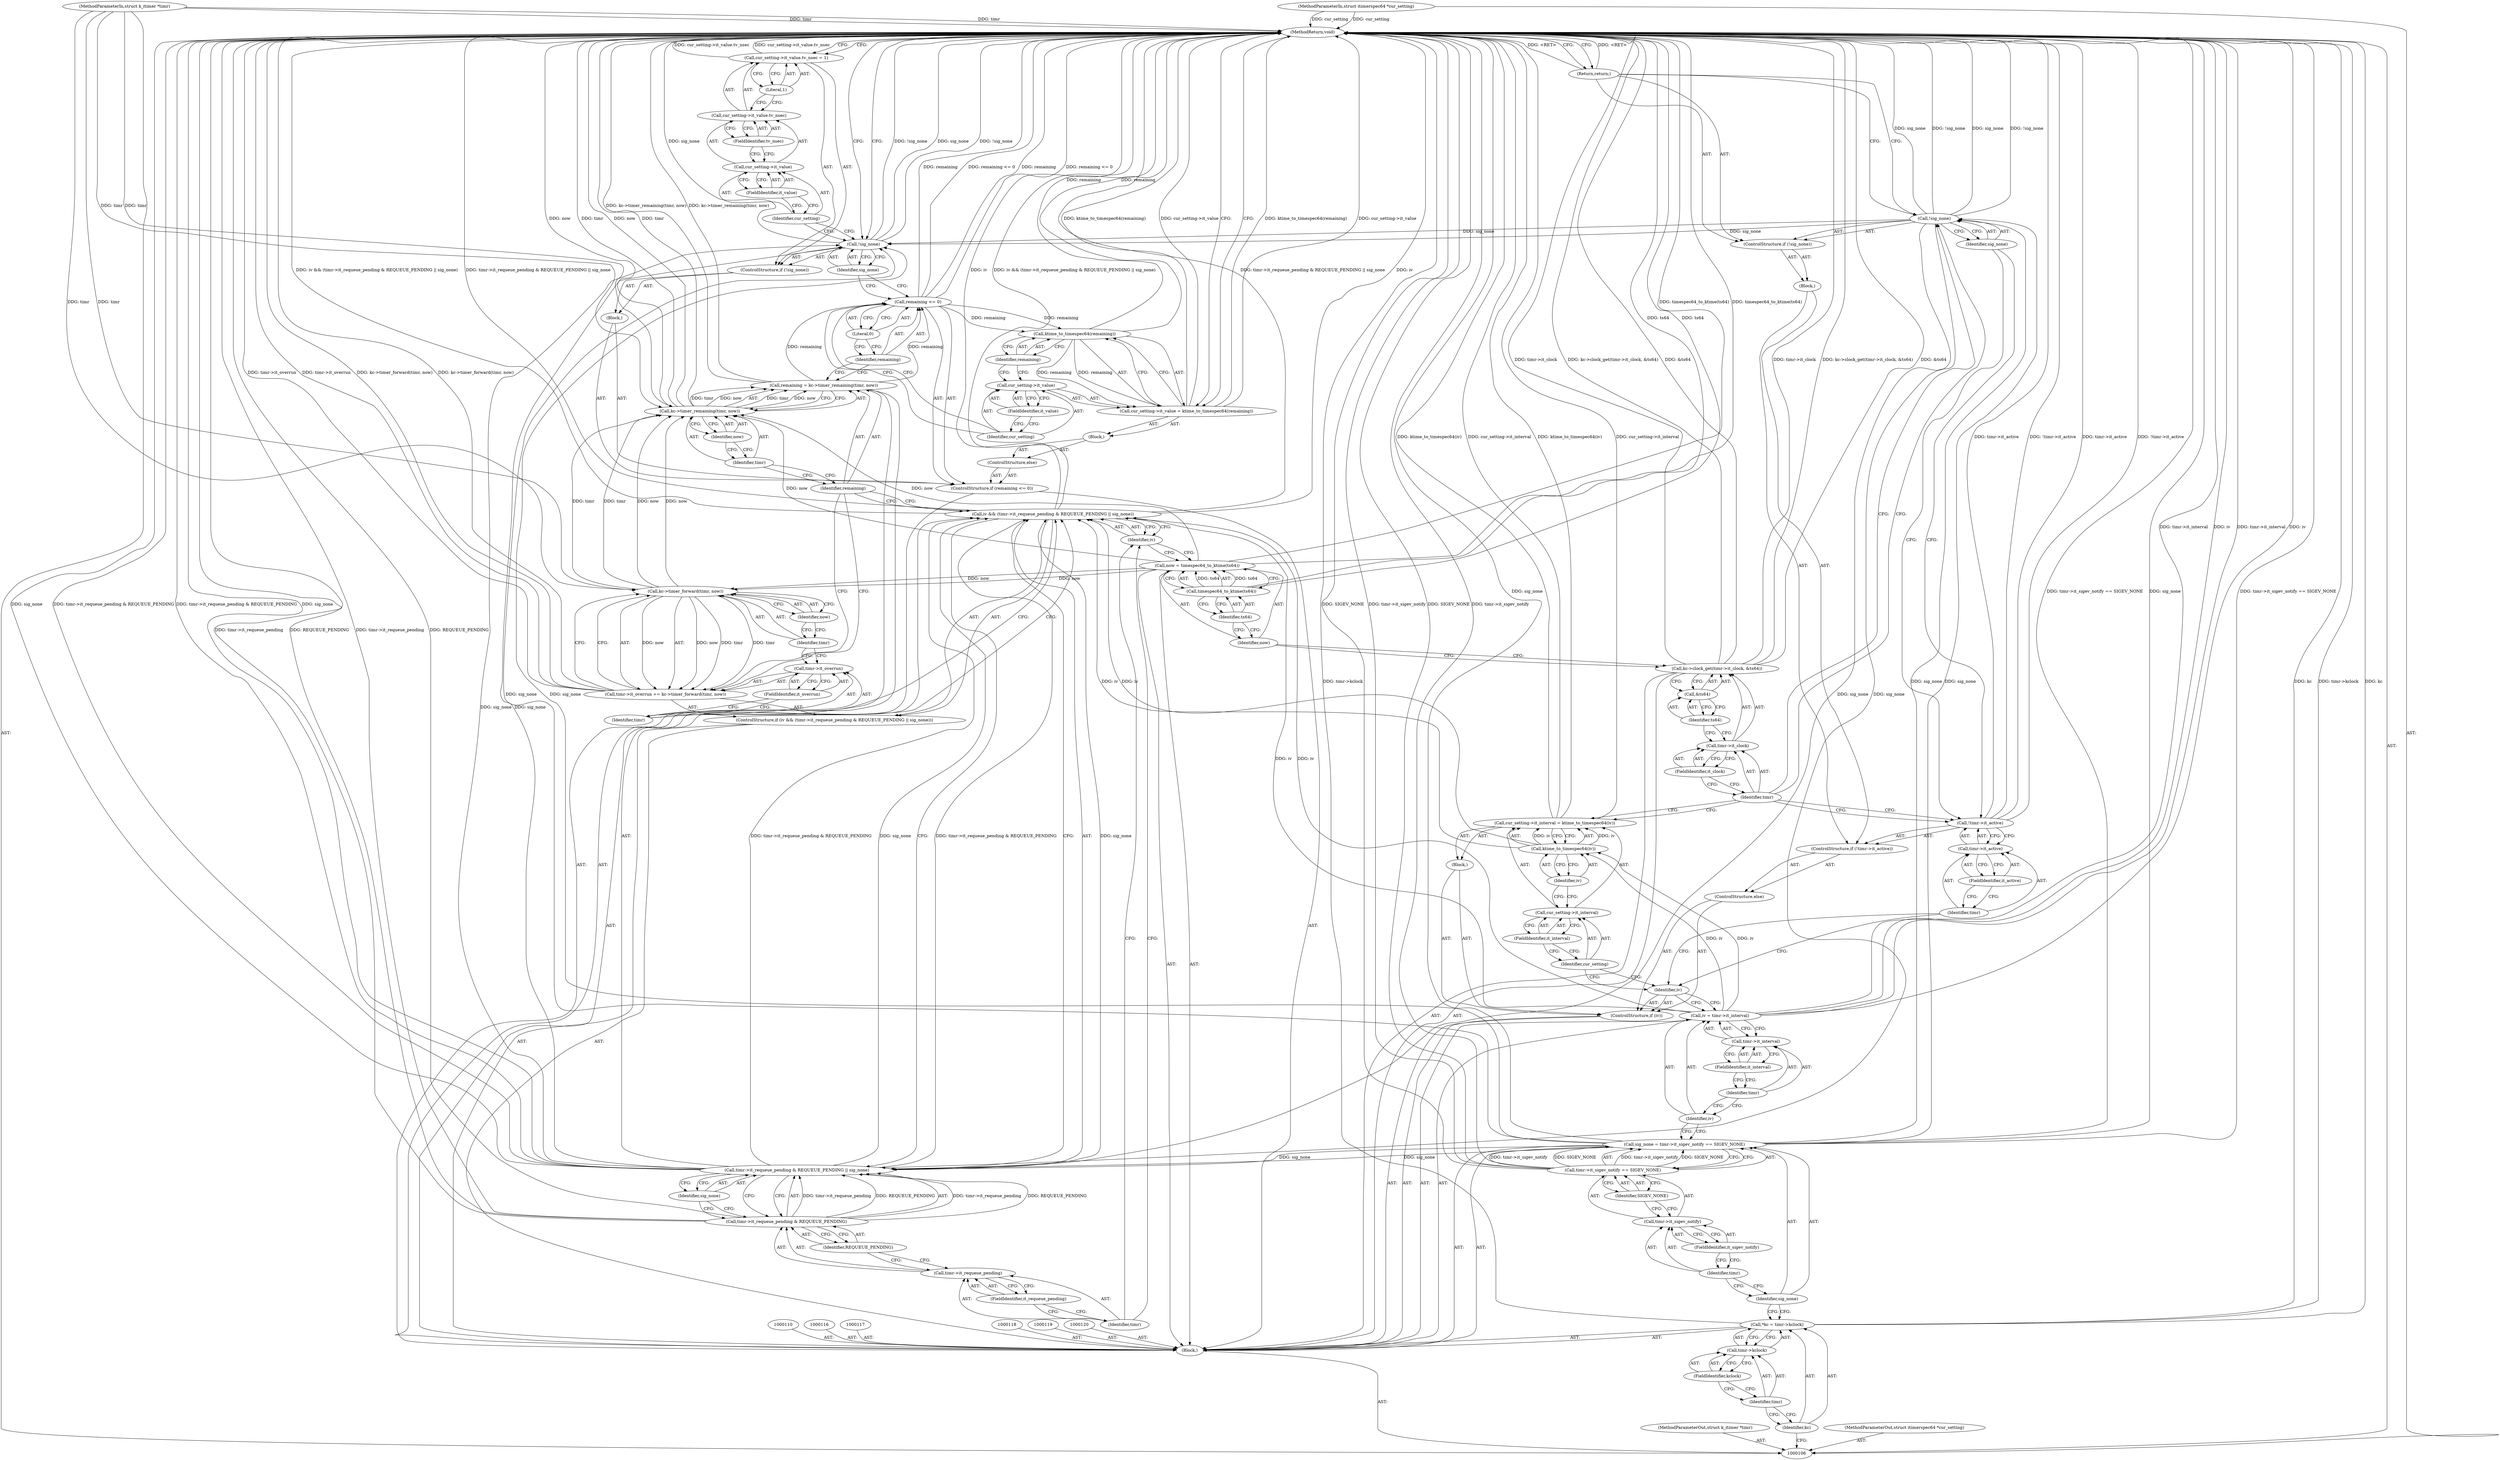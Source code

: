 digraph "0_linux_cef31d9af908243421258f1df35a4a644604efbe" {
"1000208" [label="(MethodReturn,void)"];
"1000107" [label="(MethodParameterIn,struct k_itimer *timr)"];
"1000295" [label="(MethodParameterOut,struct k_itimer *timr)"];
"1000108" [label="(MethodParameterIn,struct itimerspec64 *cur_setting)"];
"1000296" [label="(MethodParameterOut,struct itimerspec64 *cur_setting)"];
"1000133" [label="(ControlStructure,if (iv))"];
"1000134" [label="(Identifier,iv)"];
"1000135" [label="(Block,)"];
"1000139" [label="(FieldIdentifier,it_interval)"];
"1000136" [label="(Call,cur_setting->it_interval = ktime_to_timespec64(iv))"];
"1000137" [label="(Call,cur_setting->it_interval)"];
"1000138" [label="(Identifier,cur_setting)"];
"1000140" [label="(Call,ktime_to_timespec64(iv))"];
"1000141" [label="(Identifier,iv)"];
"1000144" [label="(Call,!timr->it_active)"];
"1000145" [label="(Call,timr->it_active)"];
"1000146" [label="(Identifier,timr)"];
"1000147" [label="(FieldIdentifier,it_active)"];
"1000142" [label="(ControlStructure,else)"];
"1000148" [label="(Block,)"];
"1000143" [label="(ControlStructure,if (!timr->it_active))"];
"1000149" [label="(ControlStructure,if (!sig_none))"];
"1000150" [label="(Call,!sig_none)"];
"1000151" [label="(Identifier,sig_none)"];
"1000109" [label="(Block,)"];
"1000152" [label="(Return,return;)"];
"1000153" [label="(Call,kc->clock_get(timr->it_clock, &ts64))"];
"1000154" [label="(Call,timr->it_clock)"];
"1000155" [label="(Identifier,timr)"];
"1000156" [label="(FieldIdentifier,it_clock)"];
"1000157" [label="(Call,&ts64)"];
"1000158" [label="(Identifier,ts64)"];
"1000159" [label="(Call,now = timespec64_to_ktime(ts64))"];
"1000160" [label="(Identifier,now)"];
"1000162" [label="(Identifier,ts64)"];
"1000161" [label="(Call,timespec64_to_ktime(ts64))"];
"1000111" [label="(Call,*kc = timr->kclock)"];
"1000112" [label="(Identifier,kc)"];
"1000113" [label="(Call,timr->kclock)"];
"1000114" [label="(Identifier,timr)"];
"1000115" [label="(FieldIdentifier,kclock)"];
"1000163" [label="(ControlStructure,if (iv && (timr->it_requeue_pending & REQUEUE_PENDING || sig_none)))"];
"1000166" [label="(Call,timr->it_requeue_pending & REQUEUE_PENDING || sig_none)"];
"1000167" [label="(Call,timr->it_requeue_pending & REQUEUE_PENDING)"];
"1000168" [label="(Call,timr->it_requeue_pending)"];
"1000169" [label="(Identifier,timr)"];
"1000170" [label="(FieldIdentifier,it_requeue_pending)"];
"1000171" [label="(Identifier,REQUEUE_PENDING)"];
"1000164" [label="(Call,iv && (timr->it_requeue_pending & REQUEUE_PENDING || sig_none))"];
"1000165" [label="(Identifier,iv)"];
"1000172" [label="(Identifier,sig_none)"];
"1000173" [label="(Call,timr->it_overrun += kc->timer_forward(timr, now))"];
"1000174" [label="(Call,timr->it_overrun)"];
"1000175" [label="(Identifier,timr)"];
"1000177" [label="(Call,kc->timer_forward(timr, now))"];
"1000178" [label="(Identifier,timr)"];
"1000179" [label="(Identifier,now)"];
"1000176" [label="(FieldIdentifier,it_overrun)"];
"1000180" [label="(Call,remaining = kc->timer_remaining(timr, now))"];
"1000181" [label="(Identifier,remaining)"];
"1000182" [label="(Call,kc->timer_remaining(timr, now))"];
"1000183" [label="(Identifier,timr)"];
"1000184" [label="(Identifier,now)"];
"1000185" [label="(ControlStructure,if (remaining <= 0))"];
"1000188" [label="(Literal,0)"];
"1000189" [label="(Block,)"];
"1000186" [label="(Call,remaining <= 0)"];
"1000187" [label="(Identifier,remaining)"];
"1000190" [label="(ControlStructure,if (!sig_none))"];
"1000191" [label="(Call,!sig_none)"];
"1000192" [label="(Identifier,sig_none)"];
"1000197" [label="(FieldIdentifier,it_value)"];
"1000198" [label="(FieldIdentifier,tv_nsec)"];
"1000193" [label="(Call,cur_setting->it_value.tv_nsec = 1)"];
"1000194" [label="(Call,cur_setting->it_value.tv_nsec)"];
"1000195" [label="(Call,cur_setting->it_value)"];
"1000196" [label="(Identifier,cur_setting)"];
"1000199" [label="(Literal,1)"];
"1000200" [label="(ControlStructure,else)"];
"1000201" [label="(Block,)"];
"1000205" [label="(FieldIdentifier,it_value)"];
"1000202" [label="(Call,cur_setting->it_value = ktime_to_timespec64(remaining))"];
"1000203" [label="(Call,cur_setting->it_value)"];
"1000204" [label="(Identifier,cur_setting)"];
"1000206" [label="(Call,ktime_to_timespec64(remaining))"];
"1000207" [label="(Identifier,remaining)"];
"1000121" [label="(Call,sig_none = timr->it_sigev_notify == SIGEV_NONE)"];
"1000122" [label="(Identifier,sig_none)"];
"1000123" [label="(Call,timr->it_sigev_notify == SIGEV_NONE)"];
"1000124" [label="(Call,timr->it_sigev_notify)"];
"1000125" [label="(Identifier,timr)"];
"1000126" [label="(FieldIdentifier,it_sigev_notify)"];
"1000127" [label="(Identifier,SIGEV_NONE)"];
"1000132" [label="(FieldIdentifier,it_interval)"];
"1000128" [label="(Call,iv = timr->it_interval)"];
"1000129" [label="(Identifier,iv)"];
"1000130" [label="(Call,timr->it_interval)"];
"1000131" [label="(Identifier,timr)"];
"1000208" -> "1000106"  [label="AST: "];
"1000208" -> "1000152"  [label="CFG: "];
"1000208" -> "1000193"  [label="CFG: "];
"1000208" -> "1000191"  [label="CFG: "];
"1000208" -> "1000202"  [label="CFG: "];
"1000193" -> "1000208"  [label="DDG: cur_setting->it_value.tv_nsec"];
"1000108" -> "1000208"  [label="DDG: cur_setting"];
"1000153" -> "1000208"  [label="DDG: &ts64"];
"1000153" -> "1000208"  [label="DDG: timr->it_clock"];
"1000153" -> "1000208"  [label="DDG: kc->clock_get(timr->it_clock, &ts64)"];
"1000111" -> "1000208"  [label="DDG: kc"];
"1000111" -> "1000208"  [label="DDG: timr->kclock"];
"1000161" -> "1000208"  [label="DDG: ts64"];
"1000180" -> "1000208"  [label="DDG: kc->timer_remaining(timr, now)"];
"1000167" -> "1000208"  [label="DDG: timr->it_requeue_pending"];
"1000167" -> "1000208"  [label="DDG: REQUEUE_PENDING"];
"1000128" -> "1000208"  [label="DDG: timr->it_interval"];
"1000128" -> "1000208"  [label="DDG: iv"];
"1000164" -> "1000208"  [label="DDG: iv && (timr->it_requeue_pending & REQUEUE_PENDING || sig_none)"];
"1000164" -> "1000208"  [label="DDG: timr->it_requeue_pending & REQUEUE_PENDING || sig_none"];
"1000164" -> "1000208"  [label="DDG: iv"];
"1000186" -> "1000208"  [label="DDG: remaining <= 0"];
"1000186" -> "1000208"  [label="DDG: remaining"];
"1000166" -> "1000208"  [label="DDG: sig_none"];
"1000166" -> "1000208"  [label="DDG: timr->it_requeue_pending & REQUEUE_PENDING"];
"1000107" -> "1000208"  [label="DDG: timr"];
"1000150" -> "1000208"  [label="DDG: sig_none"];
"1000150" -> "1000208"  [label="DDG: !sig_none"];
"1000202" -> "1000208"  [label="DDG: ktime_to_timespec64(remaining)"];
"1000202" -> "1000208"  [label="DDG: cur_setting->it_value"];
"1000121" -> "1000208"  [label="DDG: timr->it_sigev_notify == SIGEV_NONE"];
"1000121" -> "1000208"  [label="DDG: sig_none"];
"1000136" -> "1000208"  [label="DDG: ktime_to_timespec64(iv)"];
"1000136" -> "1000208"  [label="DDG: cur_setting->it_interval"];
"1000182" -> "1000208"  [label="DDG: now"];
"1000182" -> "1000208"  [label="DDG: timr"];
"1000144" -> "1000208"  [label="DDG: !timr->it_active"];
"1000144" -> "1000208"  [label="DDG: timr->it_active"];
"1000191" -> "1000208"  [label="DDG: !sig_none"];
"1000191" -> "1000208"  [label="DDG: sig_none"];
"1000206" -> "1000208"  [label="DDG: remaining"];
"1000123" -> "1000208"  [label="DDG: SIGEV_NONE"];
"1000123" -> "1000208"  [label="DDG: timr->it_sigev_notify"];
"1000173" -> "1000208"  [label="DDG: kc->timer_forward(timr, now)"];
"1000173" -> "1000208"  [label="DDG: timr->it_overrun"];
"1000159" -> "1000208"  [label="DDG: timespec64_to_ktime(ts64)"];
"1000152" -> "1000208"  [label="DDG: <RET>"];
"1000107" -> "1000106"  [label="AST: "];
"1000107" -> "1000208"  [label="DDG: timr"];
"1000107" -> "1000177"  [label="DDG: timr"];
"1000107" -> "1000182"  [label="DDG: timr"];
"1000295" -> "1000106"  [label="AST: "];
"1000108" -> "1000106"  [label="AST: "];
"1000108" -> "1000208"  [label="DDG: cur_setting"];
"1000296" -> "1000106"  [label="AST: "];
"1000133" -> "1000109"  [label="AST: "];
"1000134" -> "1000133"  [label="AST: "];
"1000135" -> "1000133"  [label="AST: "];
"1000142" -> "1000133"  [label="AST: "];
"1000134" -> "1000133"  [label="AST: "];
"1000134" -> "1000128"  [label="CFG: "];
"1000138" -> "1000134"  [label="CFG: "];
"1000146" -> "1000134"  [label="CFG: "];
"1000135" -> "1000133"  [label="AST: "];
"1000136" -> "1000135"  [label="AST: "];
"1000139" -> "1000137"  [label="AST: "];
"1000139" -> "1000138"  [label="CFG: "];
"1000137" -> "1000139"  [label="CFG: "];
"1000136" -> "1000135"  [label="AST: "];
"1000136" -> "1000140"  [label="CFG: "];
"1000137" -> "1000136"  [label="AST: "];
"1000140" -> "1000136"  [label="AST: "];
"1000155" -> "1000136"  [label="CFG: "];
"1000136" -> "1000208"  [label="DDG: ktime_to_timespec64(iv)"];
"1000136" -> "1000208"  [label="DDG: cur_setting->it_interval"];
"1000140" -> "1000136"  [label="DDG: iv"];
"1000137" -> "1000136"  [label="AST: "];
"1000137" -> "1000139"  [label="CFG: "];
"1000138" -> "1000137"  [label="AST: "];
"1000139" -> "1000137"  [label="AST: "];
"1000141" -> "1000137"  [label="CFG: "];
"1000138" -> "1000137"  [label="AST: "];
"1000138" -> "1000134"  [label="CFG: "];
"1000139" -> "1000138"  [label="CFG: "];
"1000140" -> "1000136"  [label="AST: "];
"1000140" -> "1000141"  [label="CFG: "];
"1000141" -> "1000140"  [label="AST: "];
"1000136" -> "1000140"  [label="CFG: "];
"1000140" -> "1000136"  [label="DDG: iv"];
"1000128" -> "1000140"  [label="DDG: iv"];
"1000140" -> "1000164"  [label="DDG: iv"];
"1000141" -> "1000140"  [label="AST: "];
"1000141" -> "1000137"  [label="CFG: "];
"1000140" -> "1000141"  [label="CFG: "];
"1000144" -> "1000143"  [label="AST: "];
"1000144" -> "1000145"  [label="CFG: "];
"1000145" -> "1000144"  [label="AST: "];
"1000151" -> "1000144"  [label="CFG: "];
"1000155" -> "1000144"  [label="CFG: "];
"1000144" -> "1000208"  [label="DDG: !timr->it_active"];
"1000144" -> "1000208"  [label="DDG: timr->it_active"];
"1000145" -> "1000144"  [label="AST: "];
"1000145" -> "1000147"  [label="CFG: "];
"1000146" -> "1000145"  [label="AST: "];
"1000147" -> "1000145"  [label="AST: "];
"1000144" -> "1000145"  [label="CFG: "];
"1000146" -> "1000145"  [label="AST: "];
"1000146" -> "1000134"  [label="CFG: "];
"1000147" -> "1000146"  [label="CFG: "];
"1000147" -> "1000145"  [label="AST: "];
"1000147" -> "1000146"  [label="CFG: "];
"1000145" -> "1000147"  [label="CFG: "];
"1000142" -> "1000133"  [label="AST: "];
"1000143" -> "1000142"  [label="AST: "];
"1000148" -> "1000143"  [label="AST: "];
"1000149" -> "1000148"  [label="AST: "];
"1000143" -> "1000142"  [label="AST: "];
"1000144" -> "1000143"  [label="AST: "];
"1000148" -> "1000143"  [label="AST: "];
"1000149" -> "1000148"  [label="AST: "];
"1000150" -> "1000149"  [label="AST: "];
"1000152" -> "1000149"  [label="AST: "];
"1000150" -> "1000149"  [label="AST: "];
"1000150" -> "1000151"  [label="CFG: "];
"1000151" -> "1000150"  [label="AST: "];
"1000152" -> "1000150"  [label="CFG: "];
"1000155" -> "1000150"  [label="CFG: "];
"1000150" -> "1000208"  [label="DDG: sig_none"];
"1000150" -> "1000208"  [label="DDG: !sig_none"];
"1000121" -> "1000150"  [label="DDG: sig_none"];
"1000150" -> "1000166"  [label="DDG: sig_none"];
"1000150" -> "1000191"  [label="DDG: sig_none"];
"1000151" -> "1000150"  [label="AST: "];
"1000151" -> "1000144"  [label="CFG: "];
"1000150" -> "1000151"  [label="CFG: "];
"1000109" -> "1000106"  [label="AST: "];
"1000110" -> "1000109"  [label="AST: "];
"1000111" -> "1000109"  [label="AST: "];
"1000116" -> "1000109"  [label="AST: "];
"1000117" -> "1000109"  [label="AST: "];
"1000118" -> "1000109"  [label="AST: "];
"1000119" -> "1000109"  [label="AST: "];
"1000120" -> "1000109"  [label="AST: "];
"1000121" -> "1000109"  [label="AST: "];
"1000128" -> "1000109"  [label="AST: "];
"1000133" -> "1000109"  [label="AST: "];
"1000153" -> "1000109"  [label="AST: "];
"1000159" -> "1000109"  [label="AST: "];
"1000163" -> "1000109"  [label="AST: "];
"1000180" -> "1000109"  [label="AST: "];
"1000185" -> "1000109"  [label="AST: "];
"1000152" -> "1000149"  [label="AST: "];
"1000152" -> "1000150"  [label="CFG: "];
"1000208" -> "1000152"  [label="CFG: "];
"1000152" -> "1000208"  [label="DDG: <RET>"];
"1000153" -> "1000109"  [label="AST: "];
"1000153" -> "1000157"  [label="CFG: "];
"1000154" -> "1000153"  [label="AST: "];
"1000157" -> "1000153"  [label="AST: "];
"1000160" -> "1000153"  [label="CFG: "];
"1000153" -> "1000208"  [label="DDG: &ts64"];
"1000153" -> "1000208"  [label="DDG: timr->it_clock"];
"1000153" -> "1000208"  [label="DDG: kc->clock_get(timr->it_clock, &ts64)"];
"1000154" -> "1000153"  [label="AST: "];
"1000154" -> "1000156"  [label="CFG: "];
"1000155" -> "1000154"  [label="AST: "];
"1000156" -> "1000154"  [label="AST: "];
"1000158" -> "1000154"  [label="CFG: "];
"1000155" -> "1000154"  [label="AST: "];
"1000155" -> "1000136"  [label="CFG: "];
"1000155" -> "1000150"  [label="CFG: "];
"1000155" -> "1000144"  [label="CFG: "];
"1000156" -> "1000155"  [label="CFG: "];
"1000156" -> "1000154"  [label="AST: "];
"1000156" -> "1000155"  [label="CFG: "];
"1000154" -> "1000156"  [label="CFG: "];
"1000157" -> "1000153"  [label="AST: "];
"1000157" -> "1000158"  [label="CFG: "];
"1000158" -> "1000157"  [label="AST: "];
"1000153" -> "1000157"  [label="CFG: "];
"1000158" -> "1000157"  [label="AST: "];
"1000158" -> "1000154"  [label="CFG: "];
"1000157" -> "1000158"  [label="CFG: "];
"1000159" -> "1000109"  [label="AST: "];
"1000159" -> "1000161"  [label="CFG: "];
"1000160" -> "1000159"  [label="AST: "];
"1000161" -> "1000159"  [label="AST: "];
"1000165" -> "1000159"  [label="CFG: "];
"1000159" -> "1000208"  [label="DDG: timespec64_to_ktime(ts64)"];
"1000161" -> "1000159"  [label="DDG: ts64"];
"1000159" -> "1000177"  [label="DDG: now"];
"1000159" -> "1000182"  [label="DDG: now"];
"1000160" -> "1000159"  [label="AST: "];
"1000160" -> "1000153"  [label="CFG: "];
"1000162" -> "1000160"  [label="CFG: "];
"1000162" -> "1000161"  [label="AST: "];
"1000162" -> "1000160"  [label="CFG: "];
"1000161" -> "1000162"  [label="CFG: "];
"1000161" -> "1000159"  [label="AST: "];
"1000161" -> "1000162"  [label="CFG: "];
"1000162" -> "1000161"  [label="AST: "];
"1000159" -> "1000161"  [label="CFG: "];
"1000161" -> "1000208"  [label="DDG: ts64"];
"1000161" -> "1000159"  [label="DDG: ts64"];
"1000111" -> "1000109"  [label="AST: "];
"1000111" -> "1000113"  [label="CFG: "];
"1000112" -> "1000111"  [label="AST: "];
"1000113" -> "1000111"  [label="AST: "];
"1000122" -> "1000111"  [label="CFG: "];
"1000111" -> "1000208"  [label="DDG: kc"];
"1000111" -> "1000208"  [label="DDG: timr->kclock"];
"1000112" -> "1000111"  [label="AST: "];
"1000112" -> "1000106"  [label="CFG: "];
"1000114" -> "1000112"  [label="CFG: "];
"1000113" -> "1000111"  [label="AST: "];
"1000113" -> "1000115"  [label="CFG: "];
"1000114" -> "1000113"  [label="AST: "];
"1000115" -> "1000113"  [label="AST: "];
"1000111" -> "1000113"  [label="CFG: "];
"1000114" -> "1000113"  [label="AST: "];
"1000114" -> "1000112"  [label="CFG: "];
"1000115" -> "1000114"  [label="CFG: "];
"1000115" -> "1000113"  [label="AST: "];
"1000115" -> "1000114"  [label="CFG: "];
"1000113" -> "1000115"  [label="CFG: "];
"1000163" -> "1000109"  [label="AST: "];
"1000164" -> "1000163"  [label="AST: "];
"1000173" -> "1000163"  [label="AST: "];
"1000166" -> "1000164"  [label="AST: "];
"1000166" -> "1000167"  [label="CFG: "];
"1000166" -> "1000172"  [label="CFG: "];
"1000167" -> "1000166"  [label="AST: "];
"1000172" -> "1000166"  [label="AST: "];
"1000164" -> "1000166"  [label="CFG: "];
"1000166" -> "1000208"  [label="DDG: sig_none"];
"1000166" -> "1000208"  [label="DDG: timr->it_requeue_pending & REQUEUE_PENDING"];
"1000166" -> "1000164"  [label="DDG: timr->it_requeue_pending & REQUEUE_PENDING"];
"1000166" -> "1000164"  [label="DDG: sig_none"];
"1000167" -> "1000166"  [label="DDG: timr->it_requeue_pending"];
"1000167" -> "1000166"  [label="DDG: REQUEUE_PENDING"];
"1000150" -> "1000166"  [label="DDG: sig_none"];
"1000121" -> "1000166"  [label="DDG: sig_none"];
"1000166" -> "1000191"  [label="DDG: sig_none"];
"1000167" -> "1000166"  [label="AST: "];
"1000167" -> "1000171"  [label="CFG: "];
"1000168" -> "1000167"  [label="AST: "];
"1000171" -> "1000167"  [label="AST: "];
"1000172" -> "1000167"  [label="CFG: "];
"1000166" -> "1000167"  [label="CFG: "];
"1000167" -> "1000208"  [label="DDG: timr->it_requeue_pending"];
"1000167" -> "1000208"  [label="DDG: REQUEUE_PENDING"];
"1000167" -> "1000166"  [label="DDG: timr->it_requeue_pending"];
"1000167" -> "1000166"  [label="DDG: REQUEUE_PENDING"];
"1000168" -> "1000167"  [label="AST: "];
"1000168" -> "1000170"  [label="CFG: "];
"1000169" -> "1000168"  [label="AST: "];
"1000170" -> "1000168"  [label="AST: "];
"1000171" -> "1000168"  [label="CFG: "];
"1000169" -> "1000168"  [label="AST: "];
"1000169" -> "1000165"  [label="CFG: "];
"1000170" -> "1000169"  [label="CFG: "];
"1000170" -> "1000168"  [label="AST: "];
"1000170" -> "1000169"  [label="CFG: "];
"1000168" -> "1000170"  [label="CFG: "];
"1000171" -> "1000167"  [label="AST: "];
"1000171" -> "1000168"  [label="CFG: "];
"1000167" -> "1000171"  [label="CFG: "];
"1000164" -> "1000163"  [label="AST: "];
"1000164" -> "1000165"  [label="CFG: "];
"1000164" -> "1000166"  [label="CFG: "];
"1000165" -> "1000164"  [label="AST: "];
"1000166" -> "1000164"  [label="AST: "];
"1000175" -> "1000164"  [label="CFG: "];
"1000181" -> "1000164"  [label="CFG: "];
"1000164" -> "1000208"  [label="DDG: iv && (timr->it_requeue_pending & REQUEUE_PENDING || sig_none)"];
"1000164" -> "1000208"  [label="DDG: timr->it_requeue_pending & REQUEUE_PENDING || sig_none"];
"1000164" -> "1000208"  [label="DDG: iv"];
"1000140" -> "1000164"  [label="DDG: iv"];
"1000128" -> "1000164"  [label="DDG: iv"];
"1000166" -> "1000164"  [label="DDG: timr->it_requeue_pending & REQUEUE_PENDING"];
"1000166" -> "1000164"  [label="DDG: sig_none"];
"1000165" -> "1000164"  [label="AST: "];
"1000165" -> "1000159"  [label="CFG: "];
"1000169" -> "1000165"  [label="CFG: "];
"1000164" -> "1000165"  [label="CFG: "];
"1000172" -> "1000166"  [label="AST: "];
"1000172" -> "1000167"  [label="CFG: "];
"1000166" -> "1000172"  [label="CFG: "];
"1000173" -> "1000163"  [label="AST: "];
"1000173" -> "1000177"  [label="CFG: "];
"1000174" -> "1000173"  [label="AST: "];
"1000177" -> "1000173"  [label="AST: "];
"1000181" -> "1000173"  [label="CFG: "];
"1000173" -> "1000208"  [label="DDG: kc->timer_forward(timr, now)"];
"1000173" -> "1000208"  [label="DDG: timr->it_overrun"];
"1000177" -> "1000173"  [label="DDG: timr"];
"1000177" -> "1000173"  [label="DDG: now"];
"1000174" -> "1000173"  [label="AST: "];
"1000174" -> "1000176"  [label="CFG: "];
"1000175" -> "1000174"  [label="AST: "];
"1000176" -> "1000174"  [label="AST: "];
"1000178" -> "1000174"  [label="CFG: "];
"1000175" -> "1000174"  [label="AST: "];
"1000175" -> "1000164"  [label="CFG: "];
"1000176" -> "1000175"  [label="CFG: "];
"1000177" -> "1000173"  [label="AST: "];
"1000177" -> "1000179"  [label="CFG: "];
"1000178" -> "1000177"  [label="AST: "];
"1000179" -> "1000177"  [label="AST: "];
"1000173" -> "1000177"  [label="CFG: "];
"1000177" -> "1000173"  [label="DDG: timr"];
"1000177" -> "1000173"  [label="DDG: now"];
"1000107" -> "1000177"  [label="DDG: timr"];
"1000159" -> "1000177"  [label="DDG: now"];
"1000177" -> "1000182"  [label="DDG: timr"];
"1000177" -> "1000182"  [label="DDG: now"];
"1000178" -> "1000177"  [label="AST: "];
"1000178" -> "1000174"  [label="CFG: "];
"1000179" -> "1000178"  [label="CFG: "];
"1000179" -> "1000177"  [label="AST: "];
"1000179" -> "1000178"  [label="CFG: "];
"1000177" -> "1000179"  [label="CFG: "];
"1000176" -> "1000174"  [label="AST: "];
"1000176" -> "1000175"  [label="CFG: "];
"1000174" -> "1000176"  [label="CFG: "];
"1000180" -> "1000109"  [label="AST: "];
"1000180" -> "1000182"  [label="CFG: "];
"1000181" -> "1000180"  [label="AST: "];
"1000182" -> "1000180"  [label="AST: "];
"1000187" -> "1000180"  [label="CFG: "];
"1000180" -> "1000208"  [label="DDG: kc->timer_remaining(timr, now)"];
"1000182" -> "1000180"  [label="DDG: timr"];
"1000182" -> "1000180"  [label="DDG: now"];
"1000180" -> "1000186"  [label="DDG: remaining"];
"1000181" -> "1000180"  [label="AST: "];
"1000181" -> "1000173"  [label="CFG: "];
"1000181" -> "1000164"  [label="CFG: "];
"1000183" -> "1000181"  [label="CFG: "];
"1000182" -> "1000180"  [label="AST: "];
"1000182" -> "1000184"  [label="CFG: "];
"1000183" -> "1000182"  [label="AST: "];
"1000184" -> "1000182"  [label="AST: "];
"1000180" -> "1000182"  [label="CFG: "];
"1000182" -> "1000208"  [label="DDG: now"];
"1000182" -> "1000208"  [label="DDG: timr"];
"1000182" -> "1000180"  [label="DDG: timr"];
"1000182" -> "1000180"  [label="DDG: now"];
"1000177" -> "1000182"  [label="DDG: timr"];
"1000177" -> "1000182"  [label="DDG: now"];
"1000107" -> "1000182"  [label="DDG: timr"];
"1000159" -> "1000182"  [label="DDG: now"];
"1000183" -> "1000182"  [label="AST: "];
"1000183" -> "1000181"  [label="CFG: "];
"1000184" -> "1000183"  [label="CFG: "];
"1000184" -> "1000182"  [label="AST: "];
"1000184" -> "1000183"  [label="CFG: "];
"1000182" -> "1000184"  [label="CFG: "];
"1000185" -> "1000109"  [label="AST: "];
"1000186" -> "1000185"  [label="AST: "];
"1000189" -> "1000185"  [label="AST: "];
"1000200" -> "1000185"  [label="AST: "];
"1000188" -> "1000186"  [label="AST: "];
"1000188" -> "1000187"  [label="CFG: "];
"1000186" -> "1000188"  [label="CFG: "];
"1000189" -> "1000185"  [label="AST: "];
"1000190" -> "1000189"  [label="AST: "];
"1000186" -> "1000185"  [label="AST: "];
"1000186" -> "1000188"  [label="CFG: "];
"1000187" -> "1000186"  [label="AST: "];
"1000188" -> "1000186"  [label="AST: "];
"1000192" -> "1000186"  [label="CFG: "];
"1000204" -> "1000186"  [label="CFG: "];
"1000186" -> "1000208"  [label="DDG: remaining <= 0"];
"1000186" -> "1000208"  [label="DDG: remaining"];
"1000180" -> "1000186"  [label="DDG: remaining"];
"1000186" -> "1000206"  [label="DDG: remaining"];
"1000187" -> "1000186"  [label="AST: "];
"1000187" -> "1000180"  [label="CFG: "];
"1000188" -> "1000187"  [label="CFG: "];
"1000190" -> "1000189"  [label="AST: "];
"1000191" -> "1000190"  [label="AST: "];
"1000193" -> "1000190"  [label="AST: "];
"1000191" -> "1000190"  [label="AST: "];
"1000191" -> "1000192"  [label="CFG: "];
"1000192" -> "1000191"  [label="AST: "];
"1000196" -> "1000191"  [label="CFG: "];
"1000208" -> "1000191"  [label="CFG: "];
"1000191" -> "1000208"  [label="DDG: !sig_none"];
"1000191" -> "1000208"  [label="DDG: sig_none"];
"1000166" -> "1000191"  [label="DDG: sig_none"];
"1000150" -> "1000191"  [label="DDG: sig_none"];
"1000121" -> "1000191"  [label="DDG: sig_none"];
"1000192" -> "1000191"  [label="AST: "];
"1000192" -> "1000186"  [label="CFG: "];
"1000191" -> "1000192"  [label="CFG: "];
"1000197" -> "1000195"  [label="AST: "];
"1000197" -> "1000196"  [label="CFG: "];
"1000195" -> "1000197"  [label="CFG: "];
"1000198" -> "1000194"  [label="AST: "];
"1000198" -> "1000195"  [label="CFG: "];
"1000194" -> "1000198"  [label="CFG: "];
"1000193" -> "1000190"  [label="AST: "];
"1000193" -> "1000199"  [label="CFG: "];
"1000194" -> "1000193"  [label="AST: "];
"1000199" -> "1000193"  [label="AST: "];
"1000208" -> "1000193"  [label="CFG: "];
"1000193" -> "1000208"  [label="DDG: cur_setting->it_value.tv_nsec"];
"1000194" -> "1000193"  [label="AST: "];
"1000194" -> "1000198"  [label="CFG: "];
"1000195" -> "1000194"  [label="AST: "];
"1000198" -> "1000194"  [label="AST: "];
"1000199" -> "1000194"  [label="CFG: "];
"1000195" -> "1000194"  [label="AST: "];
"1000195" -> "1000197"  [label="CFG: "];
"1000196" -> "1000195"  [label="AST: "];
"1000197" -> "1000195"  [label="AST: "];
"1000198" -> "1000195"  [label="CFG: "];
"1000196" -> "1000195"  [label="AST: "];
"1000196" -> "1000191"  [label="CFG: "];
"1000197" -> "1000196"  [label="CFG: "];
"1000199" -> "1000193"  [label="AST: "];
"1000199" -> "1000194"  [label="CFG: "];
"1000193" -> "1000199"  [label="CFG: "];
"1000200" -> "1000185"  [label="AST: "];
"1000201" -> "1000200"  [label="AST: "];
"1000201" -> "1000200"  [label="AST: "];
"1000202" -> "1000201"  [label="AST: "];
"1000205" -> "1000203"  [label="AST: "];
"1000205" -> "1000204"  [label="CFG: "];
"1000203" -> "1000205"  [label="CFG: "];
"1000202" -> "1000201"  [label="AST: "];
"1000202" -> "1000206"  [label="CFG: "];
"1000203" -> "1000202"  [label="AST: "];
"1000206" -> "1000202"  [label="AST: "];
"1000208" -> "1000202"  [label="CFG: "];
"1000202" -> "1000208"  [label="DDG: ktime_to_timespec64(remaining)"];
"1000202" -> "1000208"  [label="DDG: cur_setting->it_value"];
"1000206" -> "1000202"  [label="DDG: remaining"];
"1000203" -> "1000202"  [label="AST: "];
"1000203" -> "1000205"  [label="CFG: "];
"1000204" -> "1000203"  [label="AST: "];
"1000205" -> "1000203"  [label="AST: "];
"1000207" -> "1000203"  [label="CFG: "];
"1000204" -> "1000203"  [label="AST: "];
"1000204" -> "1000186"  [label="CFG: "];
"1000205" -> "1000204"  [label="CFG: "];
"1000206" -> "1000202"  [label="AST: "];
"1000206" -> "1000207"  [label="CFG: "];
"1000207" -> "1000206"  [label="AST: "];
"1000202" -> "1000206"  [label="CFG: "];
"1000206" -> "1000208"  [label="DDG: remaining"];
"1000206" -> "1000202"  [label="DDG: remaining"];
"1000186" -> "1000206"  [label="DDG: remaining"];
"1000207" -> "1000206"  [label="AST: "];
"1000207" -> "1000203"  [label="CFG: "];
"1000206" -> "1000207"  [label="CFG: "];
"1000121" -> "1000109"  [label="AST: "];
"1000121" -> "1000123"  [label="CFG: "];
"1000122" -> "1000121"  [label="AST: "];
"1000123" -> "1000121"  [label="AST: "];
"1000129" -> "1000121"  [label="CFG: "];
"1000121" -> "1000208"  [label="DDG: timr->it_sigev_notify == SIGEV_NONE"];
"1000121" -> "1000208"  [label="DDG: sig_none"];
"1000123" -> "1000121"  [label="DDG: timr->it_sigev_notify"];
"1000123" -> "1000121"  [label="DDG: SIGEV_NONE"];
"1000121" -> "1000150"  [label="DDG: sig_none"];
"1000121" -> "1000166"  [label="DDG: sig_none"];
"1000121" -> "1000191"  [label="DDG: sig_none"];
"1000122" -> "1000121"  [label="AST: "];
"1000122" -> "1000111"  [label="CFG: "];
"1000125" -> "1000122"  [label="CFG: "];
"1000123" -> "1000121"  [label="AST: "];
"1000123" -> "1000127"  [label="CFG: "];
"1000124" -> "1000123"  [label="AST: "];
"1000127" -> "1000123"  [label="AST: "];
"1000121" -> "1000123"  [label="CFG: "];
"1000123" -> "1000208"  [label="DDG: SIGEV_NONE"];
"1000123" -> "1000208"  [label="DDG: timr->it_sigev_notify"];
"1000123" -> "1000121"  [label="DDG: timr->it_sigev_notify"];
"1000123" -> "1000121"  [label="DDG: SIGEV_NONE"];
"1000124" -> "1000123"  [label="AST: "];
"1000124" -> "1000126"  [label="CFG: "];
"1000125" -> "1000124"  [label="AST: "];
"1000126" -> "1000124"  [label="AST: "];
"1000127" -> "1000124"  [label="CFG: "];
"1000125" -> "1000124"  [label="AST: "];
"1000125" -> "1000122"  [label="CFG: "];
"1000126" -> "1000125"  [label="CFG: "];
"1000126" -> "1000124"  [label="AST: "];
"1000126" -> "1000125"  [label="CFG: "];
"1000124" -> "1000126"  [label="CFG: "];
"1000127" -> "1000123"  [label="AST: "];
"1000127" -> "1000124"  [label="CFG: "];
"1000123" -> "1000127"  [label="CFG: "];
"1000132" -> "1000130"  [label="AST: "];
"1000132" -> "1000131"  [label="CFG: "];
"1000130" -> "1000132"  [label="CFG: "];
"1000128" -> "1000109"  [label="AST: "];
"1000128" -> "1000130"  [label="CFG: "];
"1000129" -> "1000128"  [label="AST: "];
"1000130" -> "1000128"  [label="AST: "];
"1000134" -> "1000128"  [label="CFG: "];
"1000128" -> "1000208"  [label="DDG: timr->it_interval"];
"1000128" -> "1000208"  [label="DDG: iv"];
"1000128" -> "1000140"  [label="DDG: iv"];
"1000128" -> "1000164"  [label="DDG: iv"];
"1000129" -> "1000128"  [label="AST: "];
"1000129" -> "1000121"  [label="CFG: "];
"1000131" -> "1000129"  [label="CFG: "];
"1000130" -> "1000128"  [label="AST: "];
"1000130" -> "1000132"  [label="CFG: "];
"1000131" -> "1000130"  [label="AST: "];
"1000132" -> "1000130"  [label="AST: "];
"1000128" -> "1000130"  [label="CFG: "];
"1000131" -> "1000130"  [label="AST: "];
"1000131" -> "1000129"  [label="CFG: "];
"1000132" -> "1000131"  [label="CFG: "];
}

